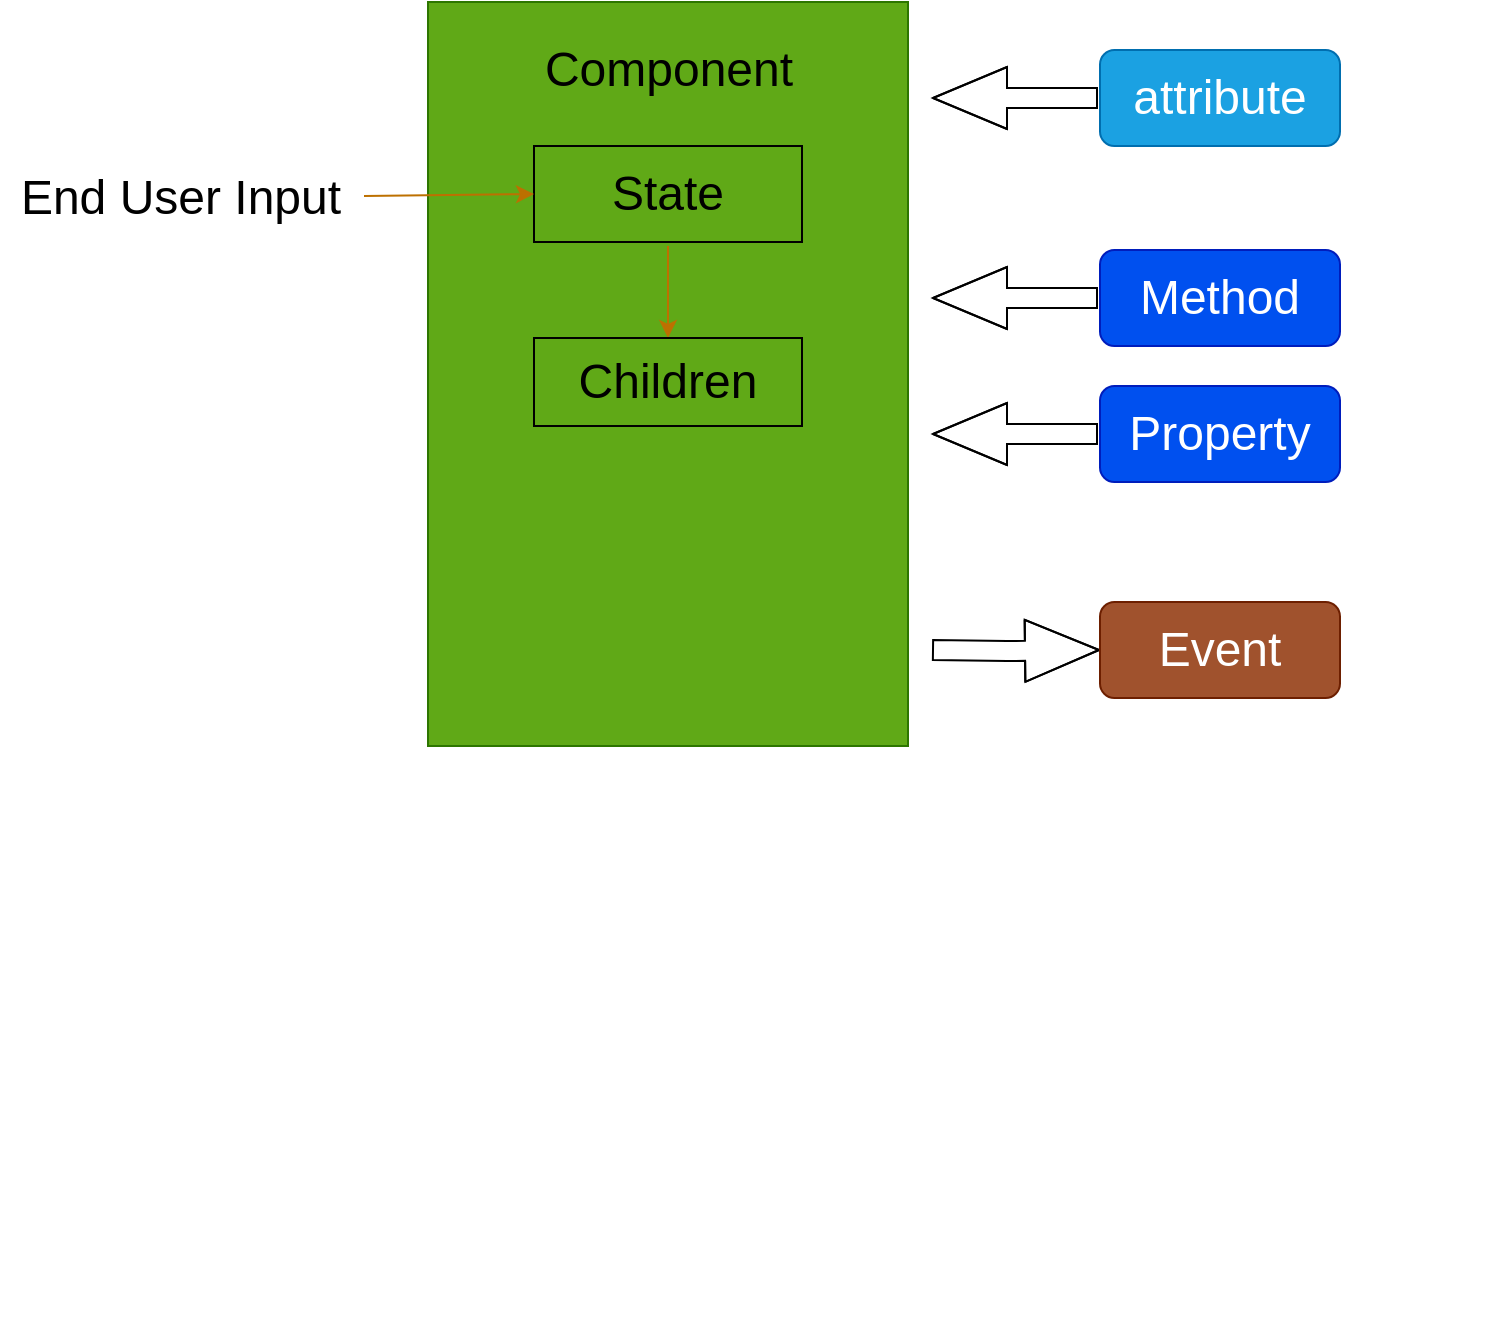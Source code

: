 <mxfile version="13.1.3">
    <diagram id="6hGFLwfOUW9BJ-s0fimq" name="Page-1">
        <mxGraphModel dx="714" dy="489" grid="1" gridSize="12" guides="1" tooltips="1" connect="1" arrows="1" fold="1" page="1" pageScale="1" pageWidth="827" pageHeight="1169" math="0" shadow="0">
            <root>
                <mxCell id="0"/>
                <mxCell id="1" parent="0"/>
                <mxCell id="21" style="edgeStyle=orthogonalEdgeStyle;shape=flexArrow;rounded=0;orthogonalLoop=1;jettySize=auto;html=1;entryX=0;entryY=0.5;entryDx=0;entryDy=0;startSize=60;sourcePerimeterSpacing=1;endSize=12;targetPerimeterSpacing=110;strokeWidth=1;fontSize=24;" edge="1" parent="1" target="17">
                    <mxGeometry relative="1" as="geometry">
                        <mxPoint x="526" y="492" as="sourcePoint"/>
                    </mxGeometry>
                </mxCell>
                <mxCell id="2" value="" style="whiteSpace=wrap;html=1;fillColor=#60a917;strokeColor=#2D7600;fontColor=#ffffff;fontStyle=1;shadow=0;fontSize=24;" vertex="1" parent="1">
                    <mxGeometry x="274" y="168" width="240" height="372" as="geometry"/>
                </mxCell>
                <mxCell id="30" style="edgeStyle=none;rounded=0;orthogonalLoop=1;jettySize=auto;html=1;entryX=0.5;entryY=0;entryDx=0;entryDy=0;startSize=6;sourcePerimeterSpacing=2;endSize=6;targetPerimeterSpacing=2;strokeWidth=1;fillColor=#f0a30a;strokeColor=#BD7000;fontSize=24;" edge="1" parent="1" source="4" target="7">
                    <mxGeometry relative="1" as="geometry"/>
                </mxCell>
                <mxCell id="4" value="State" style="whiteSpace=wrap;html=1;fillColor=none;fontSize=24;" vertex="1" parent="1">
                    <mxGeometry x="327" y="240" width="134" height="48" as="geometry"/>
                </mxCell>
                <mxCell id="7" value="Children" style="whiteSpace=wrap;html=1;fillColor=none;fontSize=24;" vertex="1" parent="1">
                    <mxGeometry x="327" y="336" width="134" height="44" as="geometry"/>
                </mxCell>
                <mxCell id="11" value="" style="shape=stencil(jVJNT8QgEP01JHrYhkJM9KjVjQe9majHamlLykID7LL662UKbNlqGpN+DG/eMDNvBtHKHDpE8HEnpEH0HhHSWzsieovI1j/OucLRQmlP2hKMsf9NEcQHOd7YPgSVBAesZ7zr7QI8cObu1DGgHoNr8OTFM4dpw5WMkUUJKH1A2BcCvNmgVcNac+ZbMBJvV+uBaW/zJlz7onktO8FWqiLpAwzN2reTOwLvscKIhByvmRJnjsdcjuhRmjMZsXpv1bLTlZ5SZ2Pt0xEc23qOtcP7lHoo0+nU1XdID4P9ZzpaeXJUcUXvifZrKJl7VOJLcOl1x6Pi0ppZkOoGOFdgXYMFxyrJ3XIhAlUqGadmrFYDC+iHqD+HHN5kK0nyOWyYjGLttbhAhKZVuPxbFG9MXcGuT/gP);whiteSpace=wrap;html=1;fontSize=24;" vertex="1" parent="1">
                    <mxGeometry x="274" y="564" width="120" height="120" as="geometry"/>
                </mxCell>
                <mxCell id="18" style="edgeStyle=orthogonalEdgeStyle;shape=flexArrow;rounded=0;orthogonalLoop=1;jettySize=auto;html=1;startSize=60;sourcePerimeterSpacing=1;endSize=12;targetPerimeterSpacing=110;strokeWidth=1;fontSize=24;" edge="1" parent="1" source="14">
                    <mxGeometry relative="1" as="geometry">
                        <mxPoint x="526" y="216" as="targetPoint"/>
                    </mxGeometry>
                </mxCell>
                <mxCell id="14" value="attribute" style="whiteSpace=wrap;html=1;shadow=0;fillColor=#1ba1e2;strokeColor=#006EAF;fontColor=#ffffff;rounded=1;fontSize=24;" vertex="1" parent="1">
                    <mxGeometry x="610" y="192" width="120" height="48" as="geometry"/>
                </mxCell>
                <mxCell id="19" style="edgeStyle=orthogonalEdgeStyle;shape=flexArrow;rounded=0;orthogonalLoop=1;jettySize=auto;html=1;startSize=60;sourcePerimeterSpacing=1;endSize=12;targetPerimeterSpacing=110;strokeWidth=1;fontSize=24;" edge="1" parent="1" source="15">
                    <mxGeometry relative="1" as="geometry">
                        <mxPoint x="526" y="316" as="targetPoint"/>
                    </mxGeometry>
                </mxCell>
                <mxCell id="15" value="Method" style="whiteSpace=wrap;html=1;shadow=0;fillColor=#0050ef;strokeColor=#001DBC;fontColor=#ffffff;rounded=1;fontSize=24;" vertex="1" parent="1">
                    <mxGeometry x="610" y="292" width="120" height="48" as="geometry"/>
                </mxCell>
                <mxCell id="20" style="edgeStyle=orthogonalEdgeStyle;shape=flexArrow;rounded=0;orthogonalLoop=1;jettySize=auto;html=1;startSize=60;sourcePerimeterSpacing=1;endSize=12;targetPerimeterSpacing=110;strokeWidth=1;fontSize=24;" edge="1" parent="1" source="16">
                    <mxGeometry relative="1" as="geometry">
                        <mxPoint x="526" y="384" as="targetPoint"/>
                    </mxGeometry>
                </mxCell>
                <mxCell id="16" value="Property" style="whiteSpace=wrap;html=1;shadow=0;fillColor=#0050ef;strokeColor=#001DBC;fontColor=#ffffff;rounded=1;fontSize=24;" vertex="1" parent="1">
                    <mxGeometry x="610" y="360" width="120" height="48" as="geometry"/>
                </mxCell>
                <mxCell id="17" value="Event" style="whiteSpace=wrap;html=1;shadow=0;fillColor=#a0522d;strokeColor=#6D1F00;fontColor=#ffffff;rounded=1;fontSize=24;" vertex="1" parent="1">
                    <mxGeometry x="610" y="468" width="120" height="48" as="geometry"/>
                </mxCell>
                <mxCell id="22" value="Component" style="text;html=1;resizable=0;autosize=1;align=center;verticalAlign=middle;points=[];fillColor=none;strokeColor=none;rounded=0;shadow=0;fontSize=24;" vertex="1" parent="1">
                    <mxGeometry x="322" y="184" width="144" height="36" as="geometry"/>
                </mxCell>
                <mxCell id="29" style="edgeStyle=none;rounded=0;orthogonalLoop=1;jettySize=auto;html=1;entryX=0;entryY=0.5;entryDx=0;entryDy=0;startSize=6;sourcePerimeterSpacing=2;endSize=6;targetPerimeterSpacing=2;strokeWidth=1;fillColor=#f0a30a;strokeColor=#BD7000;fontSize=24;" edge="1" parent="1" source="23" target="4">
                    <mxGeometry relative="1" as="geometry"/>
                </mxCell>
                <mxCell id="23" value="End User Input" style="text;html=1;resizable=0;autosize=1;align=center;verticalAlign=middle;points=[];fillColor=none;strokeColor=none;rounded=0;shadow=0;fontSize=24;" vertex="1" parent="1">
                    <mxGeometry x="60" y="248" width="180" height="36" as="geometry"/>
                </mxCell>
                <mxCell id="24" value="" style="whiteSpace=wrap;html=1;rounded=0;shadow=0;fillColor=none;fontSize=24;" vertex="1" parent="1">
                    <mxGeometry x="682" y="266" width="120" as="geometry"/>
                </mxCell>
                <mxCell id="28" value="" style="shape=stencil(vZPbCgIhEIafxtvwQA8QVu9h24BSqai07ds3u1rkQjeRgsgcfuabH5QIGbXyQDjVROwJ54xSvDEfV7mKHoaUi3cVjDpdIXdiCu4CozmnMsNYDcGkuSsOhO5QM593IOTgrMVpxtlYSVbCDzlClLE4kz4ypKw1VZlH7g0ShLJ8rhJ+/Jmy2XbhsD5uasrLW2s3zTi1H9bpDbTisL9RhETBtz+GwdLPH3/pPAE=);whiteSpace=wrap;html=1;fontSize=24;" vertex="1" parent="1">
                    <mxGeometry x="334" y="708" width="120" height="120" as="geometry"/>
                </mxCell>
            </root>
        </mxGraphModel>
    </diagram>
</mxfile>